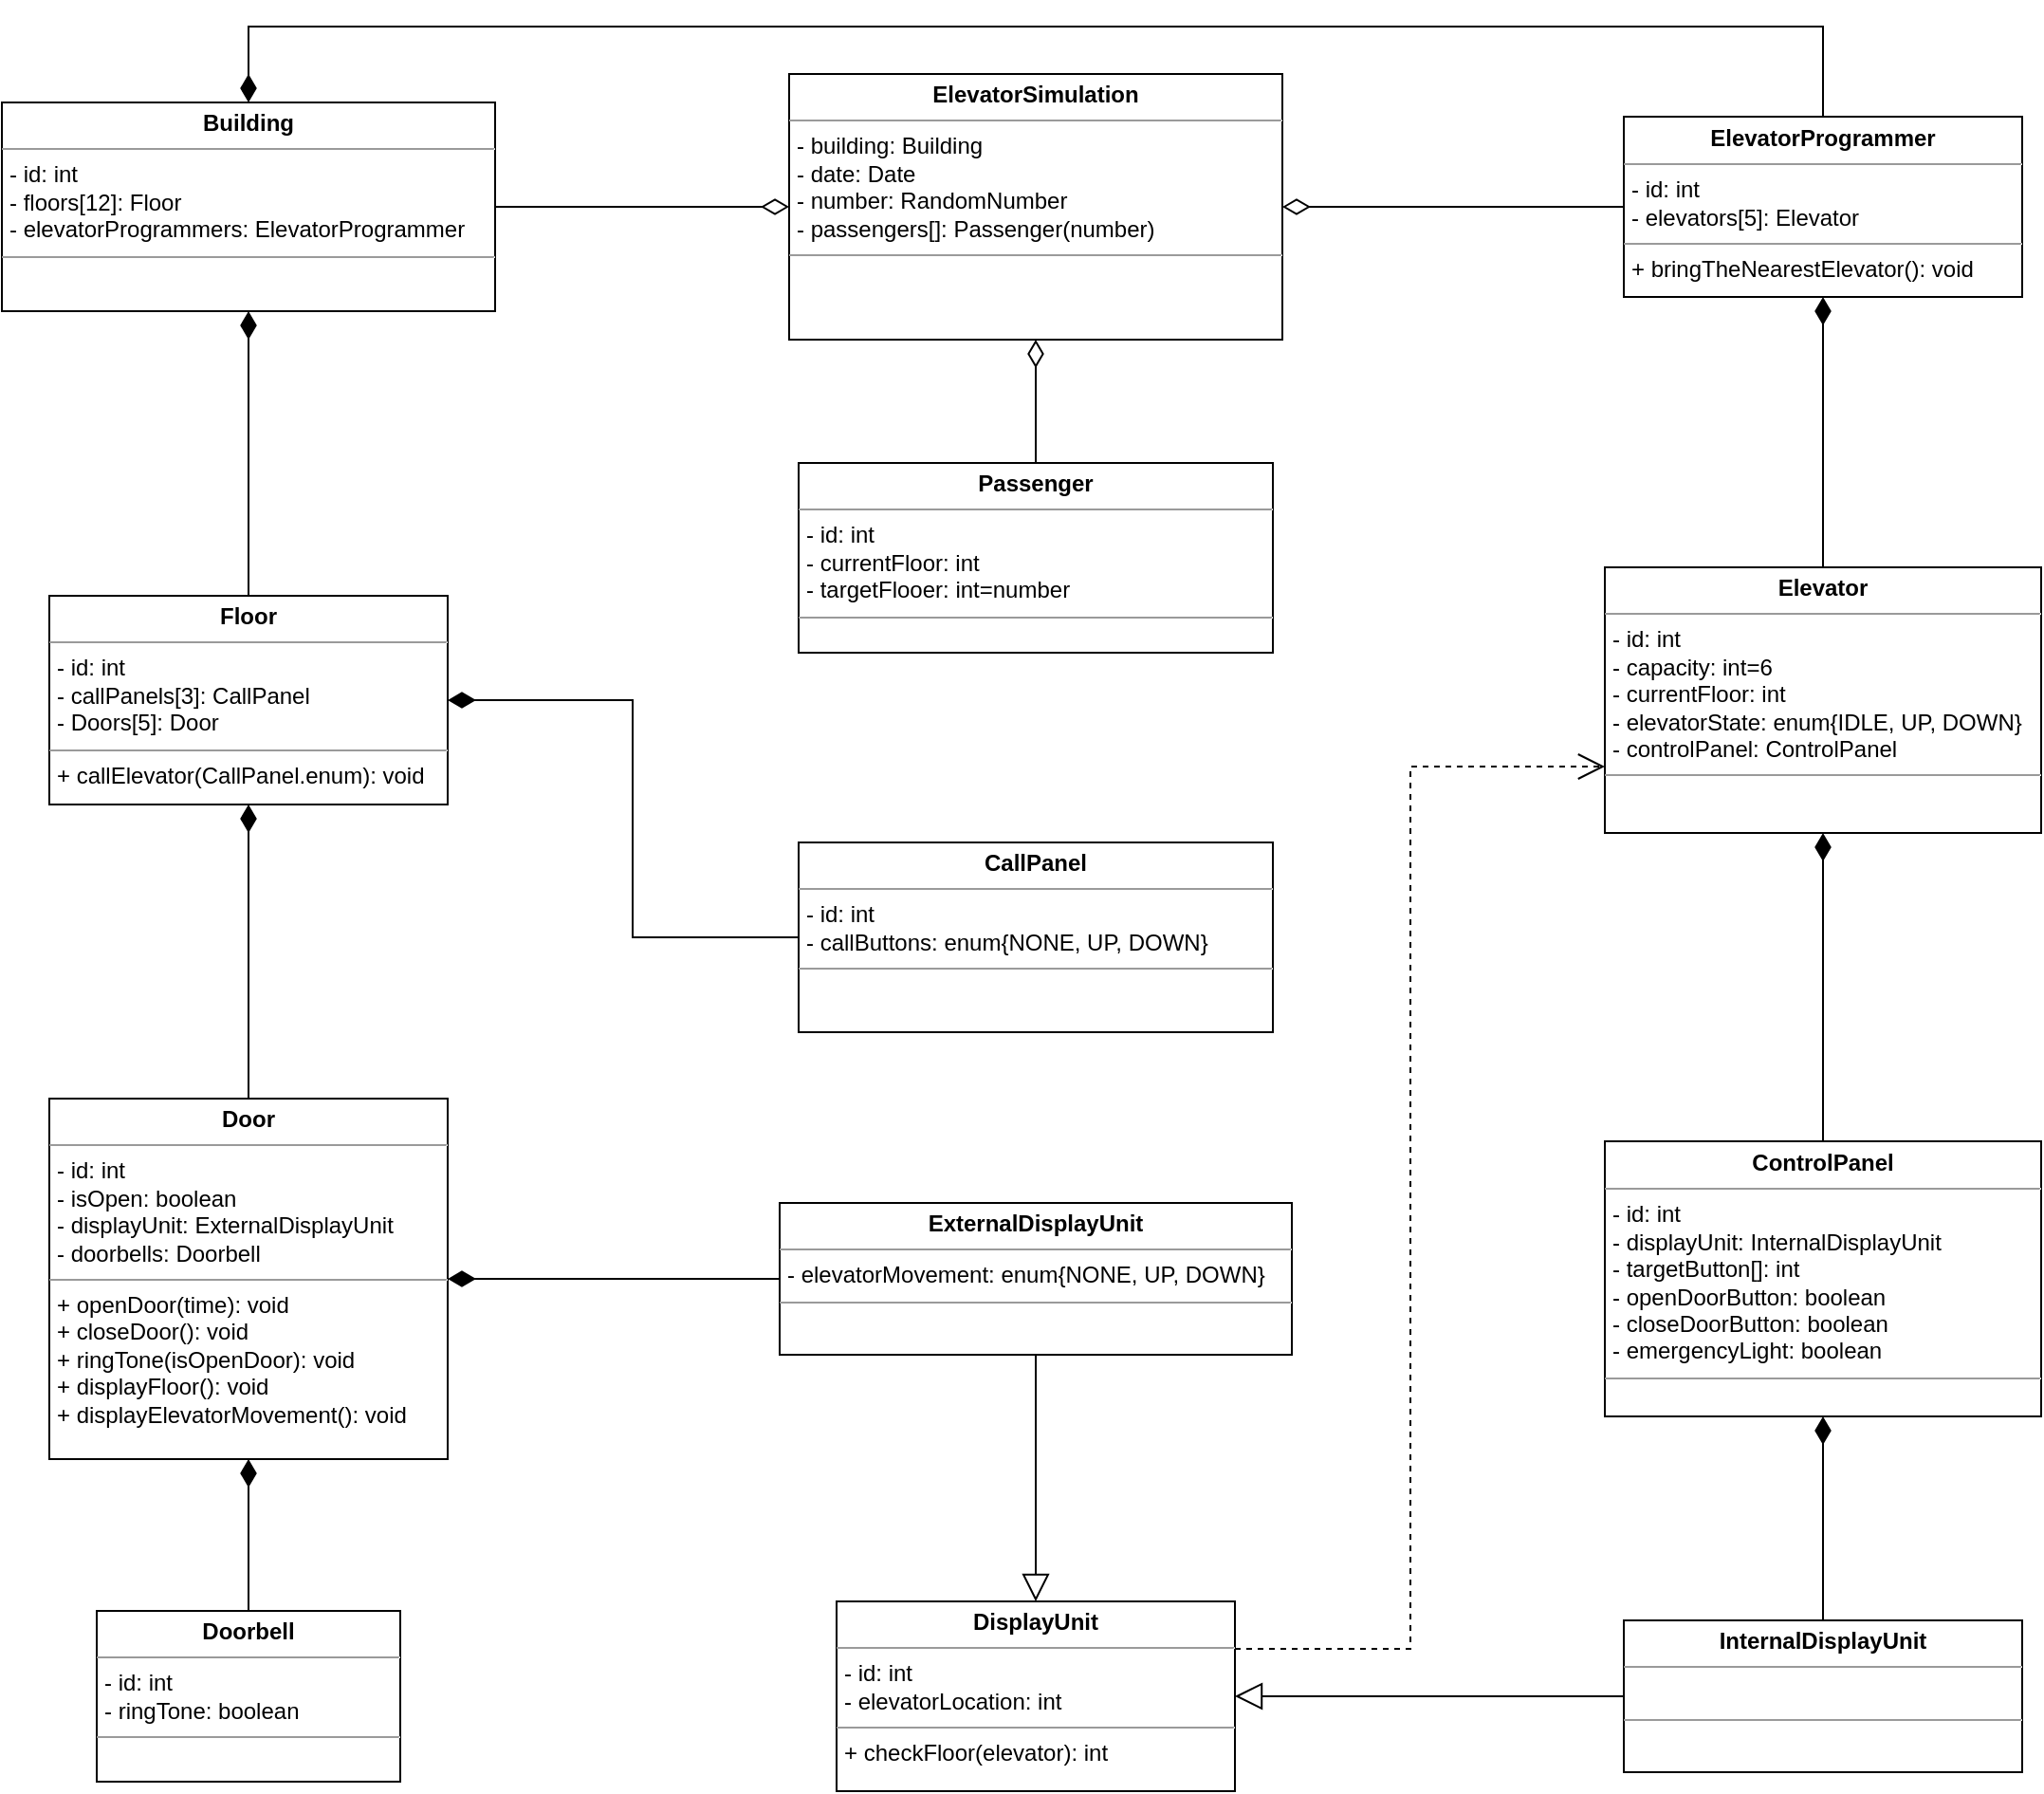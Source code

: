 <mxfile version="21.0.10" type="onedrive"><diagram name="Sayfa -1" id="xpSCsEPUFw5QsgYY8SkD"><mxGraphModel grid="1" page="1" gridSize="10" guides="1" tooltips="1" connect="1" arrows="1" fold="1" pageScale="1" pageWidth="1654" pageHeight="1169" math="0" shadow="0"><root><mxCell id="0"/><mxCell id="1" parent="0"/><mxCell id="S7-nF3Qt5gTr8b9dwDzY-1" value="&lt;p style=&quot;margin:0px;margin-top:4px;text-align:center;&quot;&gt;&lt;b&gt;ElevatorSimulation&lt;/b&gt;&lt;br&gt;&lt;/p&gt;&lt;hr size=&quot;1&quot;&gt;&lt;p style=&quot;margin:0px;margin-left:4px;&quot;&gt;- building: Building&lt;/p&gt;&lt;p style=&quot;margin:0px;margin-left:4px;&quot;&gt;- date: Date&lt;/p&gt;&lt;p style=&quot;margin:0px;margin-left:4px;&quot;&gt;- number: RandomNumber&lt;/p&gt;&lt;p style=&quot;margin:0px;margin-left:4px;&quot;&gt;- passengers[]: Passenger(number)&lt;/p&gt;&lt;hr size=&quot;1&quot;&gt;&lt;p style=&quot;margin:0px;margin-left:4px;&quot;&gt;&lt;br&gt;&lt;/p&gt;" style="verticalAlign=top;align=left;overflow=fill;fontSize=12;fontFamily=Helvetica;html=1;whiteSpace=wrap;fillStyle=solid;" vertex="1" parent="1"><mxGeometry x="590" y="55" width="260" height="140" as="geometry"/></mxCell><mxCell id="S7-nF3Qt5gTr8b9dwDzY-35" style="edgeStyle=orthogonalEdgeStyle;rounded=0;orthogonalLoop=1;jettySize=auto;html=1;endArrow=diamondThin;endFill=0;endSize=12;" edge="1" parent="1" source="S7-nF3Qt5gTr8b9dwDzY-2" target="S7-nF3Qt5gTr8b9dwDzY-1"><mxGeometry relative="1" as="geometry"/></mxCell><mxCell id="S7-nF3Qt5gTr8b9dwDzY-41" style="edgeStyle=orthogonalEdgeStyle;rounded=0;orthogonalLoop=1;jettySize=auto;html=1;entryX=0.5;entryY=0;entryDx=0;entryDy=0;endArrow=diamondThin;endFill=1;endSize=12;" edge="1" parent="1" source="S7-nF3Qt5gTr8b9dwDzY-2" target="S7-nF3Qt5gTr8b9dwDzY-3"><mxGeometry relative="1" as="geometry"><Array as="points"><mxPoint x="1135" y="30"/><mxPoint x="305" y="30"/></Array></mxGeometry></mxCell><mxCell id="S7-nF3Qt5gTr8b9dwDzY-2" value="&lt;p style=&quot;margin:0px;margin-top:4px;text-align:center;&quot;&gt;&lt;b&gt;Elevator&lt;/b&gt;&lt;b style=&quot;background-color: initial;&quot;&gt;Programmer&lt;/b&gt;&lt;/p&gt;&lt;hr size=&quot;1&quot;&gt;&lt;p style=&quot;margin:0px;margin-left:4px;&quot;&gt;- id: int&lt;/p&gt;&lt;p style=&quot;margin:0px;margin-left:4px;&quot;&gt;- elevators[5]: Elevator&lt;/p&gt;&lt;hr size=&quot;1&quot;&gt;&lt;p style=&quot;margin:0px;margin-left:4px;&quot;&gt;+&amp;nbsp;bringTheNearestElevator(): void&lt;/p&gt;" style="verticalAlign=top;align=left;overflow=fill;fontSize=12;fontFamily=Helvetica;html=1;whiteSpace=wrap;" vertex="1" parent="1"><mxGeometry x="1030" y="77.5" width="210" height="95" as="geometry"/></mxCell><mxCell id="S7-nF3Qt5gTr8b9dwDzY-34" style="edgeStyle=orthogonalEdgeStyle;rounded=0;orthogonalLoop=1;jettySize=auto;html=1;endArrow=diamondThin;endFill=0;endSize=12;" edge="1" parent="1" source="S7-nF3Qt5gTr8b9dwDzY-3" target="S7-nF3Qt5gTr8b9dwDzY-1"><mxGeometry relative="1" as="geometry"/></mxCell><mxCell id="S7-nF3Qt5gTr8b9dwDzY-3" value="&lt;p style=&quot;margin:0px;margin-top:4px;text-align:center;&quot;&gt;&lt;b&gt;Building&lt;/b&gt;&lt;br&gt;&lt;/p&gt;&lt;hr size=&quot;1&quot;&gt;&lt;p style=&quot;margin:0px;margin-left:4px;&quot;&gt;&lt;span style=&quot;background-color: initial;&quot;&gt;- id: int&lt;/span&gt;&lt;/p&gt;&lt;p style=&quot;margin:0px;margin-left:4px;&quot;&gt;&lt;span style=&quot;background-color: initial;&quot;&gt;- floors[12]: Floor&lt;/span&gt;&lt;/p&gt;&lt;p style=&quot;margin:0px;margin-left:4px;&quot;&gt;-&amp;nbsp;elevatorProgrammers: ElevatorProgrammer&lt;span style=&quot;background-color: initial;&quot;&gt;&lt;br&gt;&lt;/span&gt;&lt;/p&gt;&lt;hr size=&quot;1&quot;&gt;&lt;p style=&quot;margin:0px;margin-left:4px;&quot;&gt;&lt;br&gt;&lt;/p&gt;" style="verticalAlign=top;align=left;overflow=fill;fontSize=12;fontFamily=Helvetica;html=1;whiteSpace=wrap;" vertex="1" parent="1"><mxGeometry x="175" y="70" width="260" height="110" as="geometry"/></mxCell><mxCell id="S7-nF3Qt5gTr8b9dwDzY-23" style="edgeStyle=orthogonalEdgeStyle;rounded=0;orthogonalLoop=1;jettySize=auto;html=1;entryX=0.5;entryY=1;entryDx=0;entryDy=0;endArrow=diamondThin;endFill=1;endSize=12;" edge="1" parent="1" source="S7-nF3Qt5gTr8b9dwDzY-5" target="S7-nF3Qt5gTr8b9dwDzY-2"><mxGeometry relative="1" as="geometry"/></mxCell><mxCell id="S7-nF3Qt5gTr8b9dwDzY-5" value="&lt;p style=&quot;margin:0px;margin-top:4px;text-align:center;&quot;&gt;&lt;b&gt;Elevator&lt;/b&gt;&lt;br&gt;&lt;/p&gt;&lt;hr size=&quot;1&quot;&gt;&lt;p style=&quot;margin:0px;margin-left:4px;&quot;&gt;- id: int&lt;/p&gt;&lt;p style=&quot;margin:0px;margin-left:4px;&quot;&gt;-&amp;nbsp;capacity: int=6&lt;/p&gt;&lt;p style=&quot;margin:0px;margin-left:4px;&quot;&gt;- currentFloor: int&lt;/p&gt;&lt;p style=&quot;margin:0px;margin-left:4px;&quot;&gt;-&amp;nbsp;elevatorState: enum{IDLE, UP, DOWN}&lt;/p&gt;&lt;p style=&quot;margin:0px;margin-left:4px;&quot;&gt;-&amp;nbsp;controlPanel: ControlPanel&lt;/p&gt;&lt;hr size=&quot;1&quot;&gt;&lt;p style=&quot;margin:0px;margin-left:4px;&quot;&gt;&lt;br&gt;&lt;/p&gt;" style="verticalAlign=top;align=left;overflow=fill;fontSize=12;fontFamily=Helvetica;html=1;whiteSpace=wrap;" vertex="1" parent="1"><mxGeometry x="1020" y="315" width="230" height="140" as="geometry"/></mxCell><mxCell id="S7-nF3Qt5gTr8b9dwDzY-18" value="&lt;p style=&quot;margin:0px;margin-top:4px;text-align:center;&quot;&gt;&lt;b&gt;DisplayUnit&lt;/b&gt;&lt;br&gt;&lt;/p&gt;&lt;hr size=&quot;1&quot;&gt;&lt;p style=&quot;margin:0px;margin-left:4px;&quot;&gt;- id: int&lt;/p&gt;&lt;p style=&quot;margin:0px;margin-left:4px;&quot;&gt;-&amp;nbsp;elevatorLocation: int&lt;/p&gt;&lt;hr size=&quot;1&quot;&gt;&lt;p style=&quot;margin:0px;margin-left:4px;&quot;&gt;+ checkFloor(elevator): int&lt;br&gt;&lt;/p&gt;" style="verticalAlign=top;align=left;overflow=fill;fontSize=12;fontFamily=Helvetica;html=1;whiteSpace=wrap;" vertex="1" parent="1"><mxGeometry x="615" y="860" width="210" height="100" as="geometry"/></mxCell><mxCell id="S7-nF3Qt5gTr8b9dwDzY-33" style="edgeStyle=orthogonalEdgeStyle;rounded=0;orthogonalLoop=1;jettySize=auto;html=1;entryX=0.5;entryY=1;entryDx=0;entryDy=0;endArrow=diamondThin;endFill=1;endSize=12;" edge="1" parent="1" source="S7-nF3Qt5gTr8b9dwDzY-19" target="S7-nF3Qt5gTr8b9dwDzY-3"><mxGeometry relative="1" as="geometry"/></mxCell><mxCell id="S7-nF3Qt5gTr8b9dwDzY-19" value="&lt;p style=&quot;margin:0px;margin-top:4px;text-align:center;&quot;&gt;&lt;b&gt;Floor&lt;/b&gt;&lt;br&gt;&lt;/p&gt;&lt;hr size=&quot;1&quot;&gt;&lt;p style=&quot;margin:0px;margin-left:4px;&quot;&gt;- id: int&lt;/p&gt;&lt;p style=&quot;margin:0px;margin-left:4px;&quot;&gt;- callPanels[3]: CallPanel&lt;br&gt;&lt;/p&gt;&lt;p style=&quot;margin:0px;margin-left:4px;&quot;&gt;- Doors[5]:&amp;nbsp;&lt;span style=&quot;background-color: initial;&quot;&gt;Door&lt;/span&gt;&lt;/p&gt;&lt;hr size=&quot;1&quot;&gt;&lt;p style=&quot;margin:0px;margin-left:4px;&quot;&gt;+ callElevator(CallPanel.enum): void&lt;/p&gt;" style="verticalAlign=top;align=left;overflow=fill;fontSize=12;fontFamily=Helvetica;html=1;whiteSpace=wrap;" vertex="1" parent="1"><mxGeometry x="200" y="330" width="210" height="110" as="geometry"/></mxCell><mxCell id="S7-nF3Qt5gTr8b9dwDzY-39" style="edgeStyle=orthogonalEdgeStyle;rounded=0;orthogonalLoop=1;jettySize=auto;html=1;entryX=0.5;entryY=1;entryDx=0;entryDy=0;endArrow=diamondThin;endFill=1;endSize=12;" edge="1" parent="1" source="S7-nF3Qt5gTr8b9dwDzY-20" target="S7-nF3Qt5gTr8b9dwDzY-19"><mxGeometry relative="1" as="geometry"/></mxCell><mxCell id="S7-nF3Qt5gTr8b9dwDzY-20" value="&lt;p style=&quot;margin:0px;margin-top:4px;text-align:center;&quot;&gt;&lt;b&gt;Door&lt;/b&gt;&lt;br&gt;&lt;/p&gt;&lt;hr size=&quot;1&quot;&gt;&lt;p style=&quot;margin:0px;margin-left:4px;&quot;&gt;&lt;span style=&quot;background-color: initial;&quot;&gt;- id: int&lt;/span&gt;&lt;/p&gt;&lt;p style=&quot;margin:0px;margin-left:4px;&quot;&gt;&lt;span style=&quot;background-color: initial;&quot;&gt;- isOpen: boolean&lt;/span&gt;&lt;/p&gt;&lt;p style=&quot;margin:0px;margin-left:4px;&quot;&gt;- displayUnit: ExternalDisplayUnit&lt;span style=&quot;background-color: initial;&quot;&gt;&amp;nbsp;&lt;/span&gt;&lt;/p&gt;&lt;p style=&quot;margin:0px;margin-left:4px;&quot;&gt;-&amp;nbsp;doorbells: Doorbell&lt;/p&gt;&lt;hr size=&quot;1&quot;&gt;&lt;p style=&quot;margin:0px;margin-left:4px;&quot;&gt;+ openDoor(time): void&lt;/p&gt;&lt;p style=&quot;margin:0px;margin-left:4px;&quot;&gt;+ closeDoor(): void&lt;/p&gt;&lt;p style=&quot;margin:0px;margin-left:4px;&quot;&gt;+ ringTone(isOpenDoor): void&lt;/p&gt;&lt;p style=&quot;margin:0px;margin-left:4px;&quot;&gt;+ displayFloor(): void&lt;/p&gt;&lt;p style=&quot;margin:0px;margin-left:4px;&quot;&gt;+ displayElevatorMovement(): void&lt;/p&gt;" style="verticalAlign=top;align=left;overflow=fill;fontSize=12;fontFamily=Helvetica;html=1;whiteSpace=wrap;" vertex="1" parent="1"><mxGeometry x="200" y="595" width="210" height="190" as="geometry"/></mxCell><mxCell id="S7-nF3Qt5gTr8b9dwDzY-22" style="edgeStyle=orthogonalEdgeStyle;rounded=0;orthogonalLoop=1;jettySize=auto;html=1;entryX=0.5;entryY=1;entryDx=0;entryDy=0;endArrow=diamondThin;endFill=1;endSize=12;" edge="1" parent="1" source="S7-nF3Qt5gTr8b9dwDzY-21" target="S7-nF3Qt5gTr8b9dwDzY-5"><mxGeometry relative="1" as="geometry"/></mxCell><mxCell id="S7-nF3Qt5gTr8b9dwDzY-21" value="&lt;p style=&quot;margin:0px;margin-top:4px;text-align:center;&quot;&gt;&lt;b&gt;ControlPanel&lt;/b&gt;&lt;br&gt;&lt;/p&gt;&lt;hr size=&quot;1&quot;&gt;&lt;p style=&quot;margin:0px;margin-left:4px;&quot;&gt;- id: int&lt;/p&gt;&lt;p style=&quot;margin:0px;margin-left:4px;&quot;&gt;- displayUnit: InternalDisplayUnit&lt;/p&gt;&lt;p style=&quot;margin:0px;margin-left:4px;&quot;&gt;- targetButton[]: int&lt;/p&gt;&lt;p style=&quot;margin:0px;margin-left:4px;&quot;&gt;- openDoorButton: boolean&lt;/p&gt;&lt;p style=&quot;margin:0px;margin-left:4px;&quot;&gt;- closeDoorButton: boolean&lt;/p&gt;&lt;p style=&quot;margin:0px;margin-left:4px;&quot;&gt;-&amp;nbsp;emergencyLight: boolean&lt;/p&gt;&lt;hr size=&quot;1&quot;&gt;&lt;p style=&quot;margin:0px;margin-left:4px;&quot;&gt;&lt;br&gt;&lt;/p&gt;" style="verticalAlign=top;align=left;overflow=fill;fontSize=12;fontFamily=Helvetica;html=1;whiteSpace=wrap;" vertex="1" parent="1"><mxGeometry x="1020" y="617.5" width="230" height="145" as="geometry"/></mxCell><mxCell id="S7-nF3Qt5gTr8b9dwDzY-26" style="edgeStyle=orthogonalEdgeStyle;rounded=0;orthogonalLoop=1;jettySize=auto;html=1;entryX=0.5;entryY=1;entryDx=0;entryDy=0;endArrow=diamondThin;endFill=1;endSize=12;" edge="1" parent="1" source="S7-nF3Qt5gTr8b9dwDzY-24" target="S7-nF3Qt5gTr8b9dwDzY-21"><mxGeometry relative="1" as="geometry"/></mxCell><mxCell id="S7-nF3Qt5gTr8b9dwDzY-27" style="edgeStyle=orthogonalEdgeStyle;rounded=0;orthogonalLoop=1;jettySize=auto;html=1;entryX=1;entryY=0.5;entryDx=0;entryDy=0;endArrow=block;endFill=0;endSize=12;" edge="1" parent="1" source="S7-nF3Qt5gTr8b9dwDzY-24" target="S7-nF3Qt5gTr8b9dwDzY-18"><mxGeometry relative="1" as="geometry"/></mxCell><mxCell id="S7-nF3Qt5gTr8b9dwDzY-24" value="&lt;p style=&quot;margin:0px;margin-top:4px;text-align:center;&quot;&gt;&lt;b&gt;InternalDisplayUnit&lt;/b&gt;&lt;br&gt;&lt;/p&gt;&lt;hr size=&quot;1&quot;&gt;&lt;p style=&quot;margin:0px;margin-left:4px;&quot;&gt;&lt;br&gt;&lt;/p&gt;&lt;hr size=&quot;1&quot;&gt;&lt;p style=&quot;margin:0px;margin-left:4px;&quot;&gt;&lt;br&gt;&lt;/p&gt;" style="verticalAlign=top;align=left;overflow=fill;fontSize=12;fontFamily=Helvetica;html=1;whiteSpace=wrap;" vertex="1" parent="1"><mxGeometry x="1030" y="870" width="210" height="80" as="geometry"/></mxCell><mxCell id="S7-nF3Qt5gTr8b9dwDzY-28" style="edgeStyle=orthogonalEdgeStyle;rounded=0;orthogonalLoop=1;jettySize=auto;html=1;endArrow=block;endFill=0;endSize=12;" edge="1" parent="1" source="S7-nF3Qt5gTr8b9dwDzY-25" target="S7-nF3Qt5gTr8b9dwDzY-18"><mxGeometry relative="1" as="geometry"/></mxCell><mxCell id="S7-nF3Qt5gTr8b9dwDzY-29" style="edgeStyle=orthogonalEdgeStyle;rounded=0;orthogonalLoop=1;jettySize=auto;html=1;entryX=0;entryY=0.75;entryDx=0;entryDy=0;dashed=1;endArrow=open;endFill=0;endSize=12;exitX=1;exitY=0.25;exitDx=0;exitDy=0;" edge="1" parent="1" source="S7-nF3Qt5gTr8b9dwDzY-18" target="S7-nF3Qt5gTr8b9dwDzY-5"><mxGeometry relative="1" as="geometry"/></mxCell><mxCell id="S7-nF3Qt5gTr8b9dwDzY-30" style="edgeStyle=orthogonalEdgeStyle;rounded=0;orthogonalLoop=1;jettySize=auto;html=1;entryX=1;entryY=0.5;entryDx=0;entryDy=0;endArrow=diamondThin;endFill=1;endSize=12;" edge="1" parent="1" source="S7-nF3Qt5gTr8b9dwDzY-25" target="S7-nF3Qt5gTr8b9dwDzY-20"><mxGeometry relative="1" as="geometry"/></mxCell><mxCell id="S7-nF3Qt5gTr8b9dwDzY-25" value="&lt;p style=&quot;margin:0px;margin-top:4px;text-align:center;&quot;&gt;&lt;b&gt;ExternalDisplayUnit&lt;/b&gt;&lt;br&gt;&lt;/p&gt;&lt;hr size=&quot;1&quot;&gt;&lt;p style=&quot;margin:0px;margin-left:4px;&quot;&gt;&lt;span style=&quot;background-color: initial;&quot;&gt;- elevatorMovement: enum{NONE, UP, DOWN}&lt;/span&gt;&lt;/p&gt;&lt;hr size=&quot;1&quot;&gt;&lt;p style=&quot;margin:0px;margin-left:4px;&quot;&gt;&lt;br&gt;&lt;/p&gt;" style="verticalAlign=top;align=left;overflow=fill;fontSize=12;fontFamily=Helvetica;html=1;whiteSpace=wrap;" vertex="1" parent="1"><mxGeometry x="585" y="650" width="270" height="80" as="geometry"/></mxCell><mxCell id="S7-nF3Qt5gTr8b9dwDzY-32" style="edgeStyle=orthogonalEdgeStyle;rounded=0;orthogonalLoop=1;jettySize=auto;html=1;entryX=1;entryY=0.5;entryDx=0;entryDy=0;endArrow=diamondThin;endFill=1;endSize=12;" edge="1" parent="1" source="S7-nF3Qt5gTr8b9dwDzY-31" target="S7-nF3Qt5gTr8b9dwDzY-19"><mxGeometry relative="1" as="geometry"/></mxCell><mxCell id="S7-nF3Qt5gTr8b9dwDzY-31" value="&lt;p style=&quot;margin:0px;margin-top:4px;text-align:center;&quot;&gt;&lt;b&gt;CallPanel&lt;/b&gt;&lt;br&gt;&lt;/p&gt;&lt;hr size=&quot;1&quot;&gt;&lt;p style=&quot;margin:0px;margin-left:4px;&quot;&gt;&lt;span style=&quot;background-color: initial;&quot;&gt;- id: int&lt;/span&gt;&lt;/p&gt;&lt;p style=&quot;margin:0px;margin-left:4px;&quot;&gt;-&amp;nbsp;callButtons: enum{NONE, UP, DOWN}&lt;/p&gt;&lt;hr size=&quot;1&quot;&gt;&lt;p style=&quot;margin:0px;margin-left:4px;&quot;&gt;&lt;br&gt;&lt;/p&gt;" style="verticalAlign=top;align=left;overflow=fill;fontSize=12;fontFamily=Helvetica;html=1;whiteSpace=wrap;" vertex="1" parent="1"><mxGeometry x="595" y="460" width="250" height="100" as="geometry"/></mxCell><mxCell id="S7-nF3Qt5gTr8b9dwDzY-40" style="edgeStyle=orthogonalEdgeStyle;rounded=0;orthogonalLoop=1;jettySize=auto;html=1;entryX=0.5;entryY=1;entryDx=0;entryDy=0;endArrow=diamondThin;endFill=0;endSize=12;" edge="1" parent="1" source="S7-nF3Qt5gTr8b9dwDzY-36" target="S7-nF3Qt5gTr8b9dwDzY-1"><mxGeometry relative="1" as="geometry"/></mxCell><mxCell id="S7-nF3Qt5gTr8b9dwDzY-36" value="&lt;p style=&quot;margin:0px;margin-top:4px;text-align:center;&quot;&gt;&lt;b&gt;Passenger&lt;/b&gt;&lt;br&gt;&lt;/p&gt;&lt;hr size=&quot;1&quot;&gt;&lt;p style=&quot;margin:0px;margin-left:4px;&quot;&gt;&lt;span style=&quot;background-color: initial;&quot;&gt;- id: int&lt;/span&gt;&lt;/p&gt;&lt;p style=&quot;margin:0px;margin-left:4px;&quot;&gt;-&amp;nbsp;currentFloor: int&lt;/p&gt;&lt;p style=&quot;margin:0px;margin-left:4px;&quot;&gt;- targetFlooer: int=number&lt;/p&gt;&lt;hr size=&quot;1&quot;&gt;&lt;p style=&quot;margin:0px;margin-left:4px;&quot;&gt;&lt;br&gt;&lt;/p&gt;" style="verticalAlign=top;align=left;overflow=fill;fontSize=12;fontFamily=Helvetica;html=1;whiteSpace=wrap;" vertex="1" parent="1"><mxGeometry x="595" y="260" width="250" height="100" as="geometry"/></mxCell><mxCell id="S7-nF3Qt5gTr8b9dwDzY-38" style="edgeStyle=orthogonalEdgeStyle;rounded=0;orthogonalLoop=1;jettySize=auto;html=1;entryX=0.5;entryY=1;entryDx=0;entryDy=0;endArrow=diamondThin;endFill=1;endSize=12;" edge="1" parent="1" source="S7-nF3Qt5gTr8b9dwDzY-37" target="S7-nF3Qt5gTr8b9dwDzY-20"><mxGeometry relative="1" as="geometry"/></mxCell><mxCell id="S7-nF3Qt5gTr8b9dwDzY-37" value="&lt;p style=&quot;margin:0px;margin-top:4px;text-align:center;&quot;&gt;&lt;b&gt;Doorbell&lt;/b&gt;&lt;br&gt;&lt;/p&gt;&lt;hr size=&quot;1&quot;&gt;&lt;p style=&quot;margin:0px;margin-left:4px;&quot;&gt;- id: int&lt;/p&gt;&lt;p style=&quot;margin:0px;margin-left:4px;&quot;&gt;-&amp;nbsp;ringTone: boolean&lt;/p&gt;&lt;hr size=&quot;1&quot;&gt;&lt;p style=&quot;margin:0px;margin-left:4px;&quot;&gt;&lt;br&gt;&lt;/p&gt;" style="verticalAlign=top;align=left;overflow=fill;fontSize=12;fontFamily=Helvetica;html=1;whiteSpace=wrap;" vertex="1" parent="1"><mxGeometry x="225" y="865" width="160" height="90" as="geometry"/></mxCell></root></mxGraphModel></diagram></mxfile>